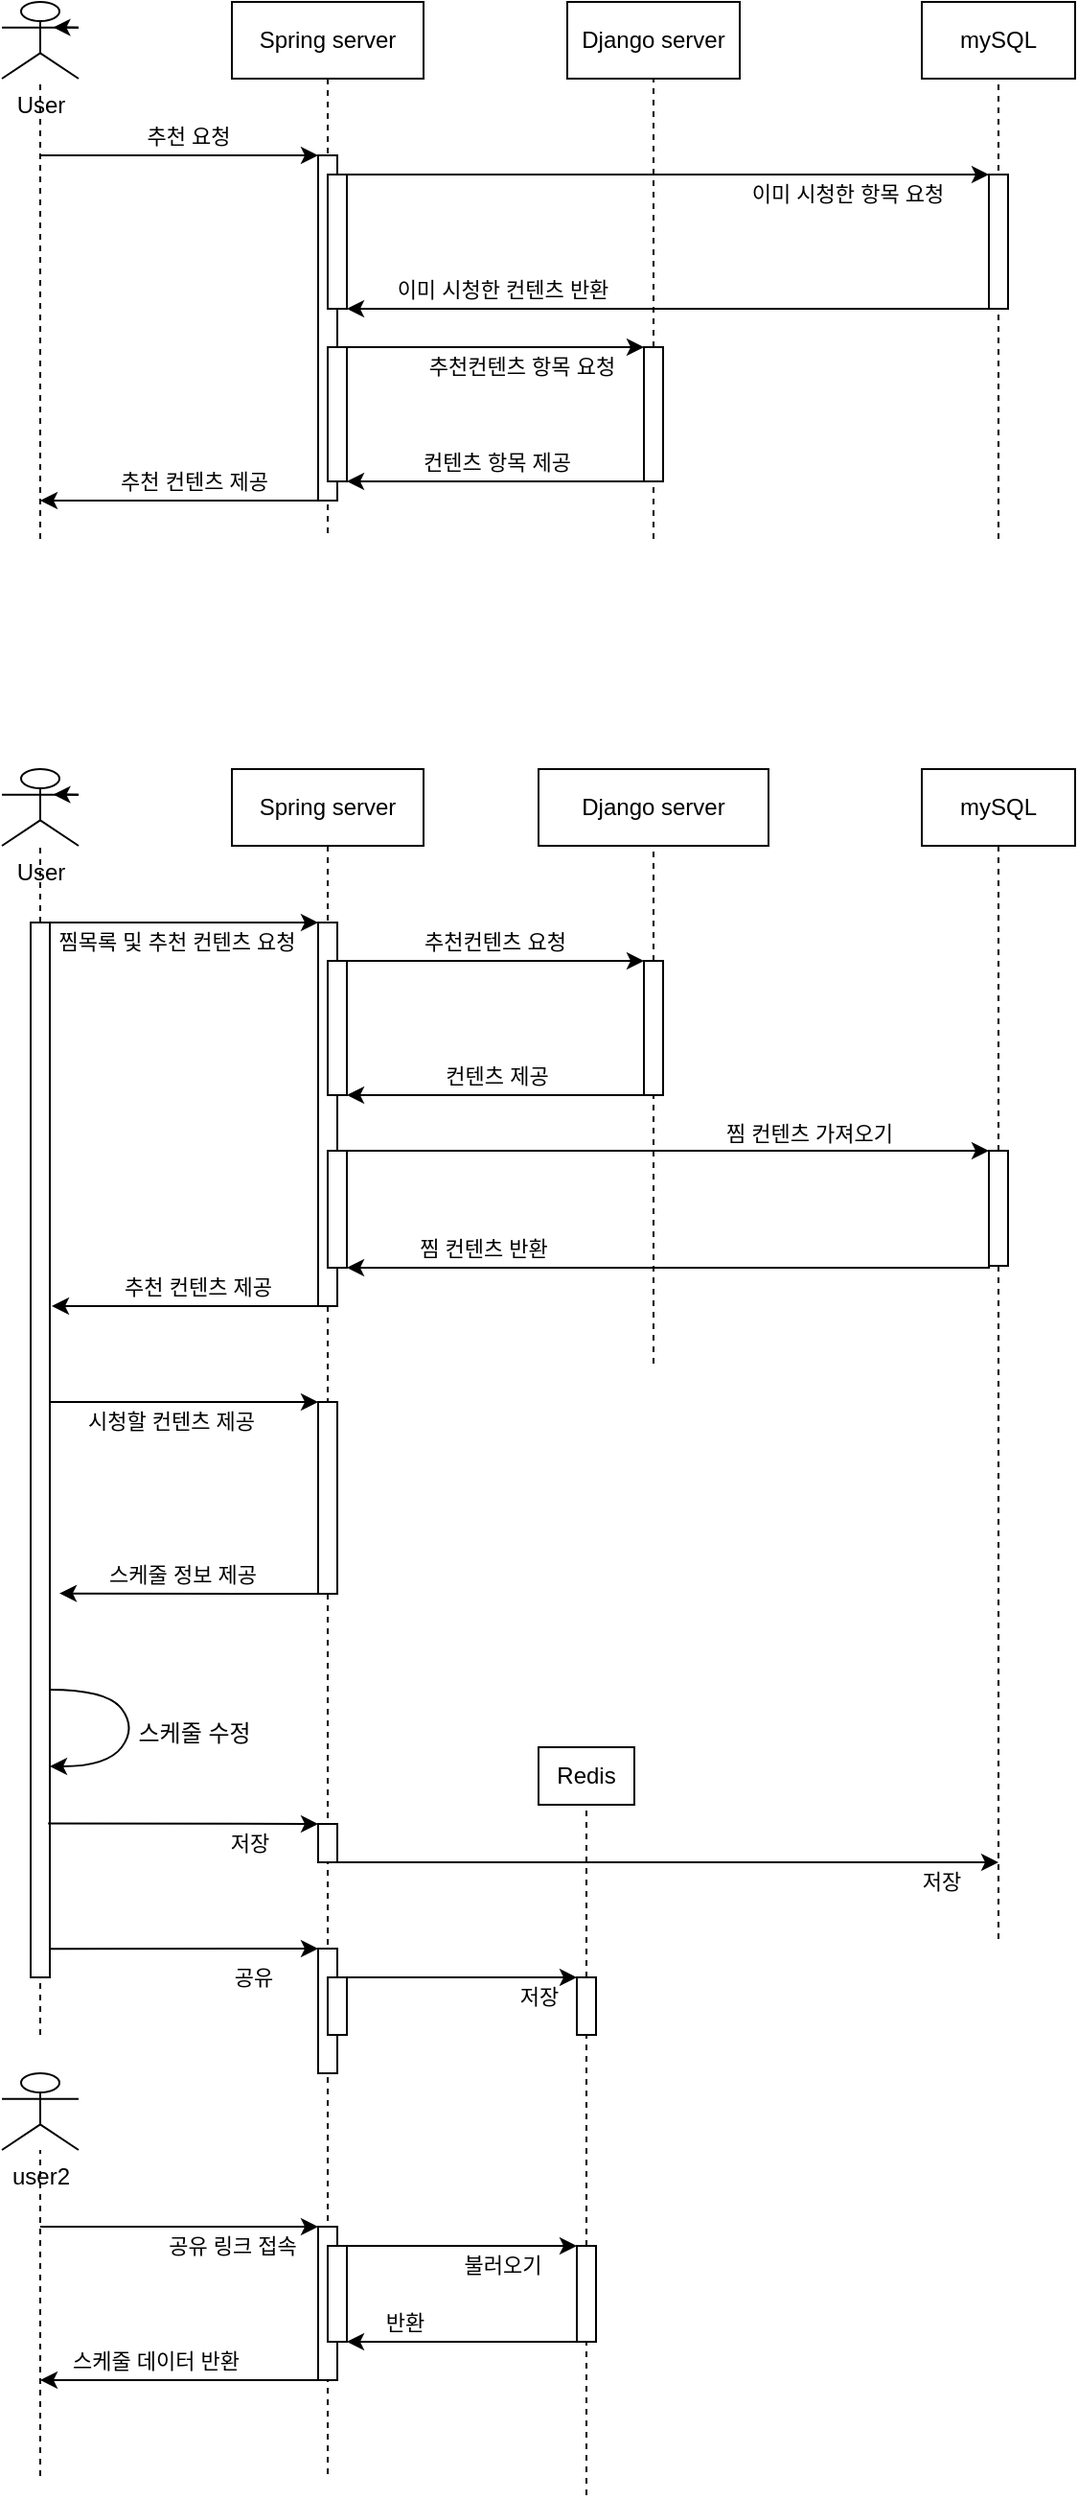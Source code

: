<mxfile version="21.1.9" type="device">
  <diagram name="Page-1" id="2YBvvXClWsGukQMizWep">
    <mxGraphModel dx="2647" dy="1720" grid="1" gridSize="10" guides="1" tooltips="1" connect="1" arrows="1" fold="1" page="1" pageScale="1" pageWidth="1169" pageHeight="1654" math="0" shadow="0">
      <root>
        <mxCell id="0" />
        <mxCell id="1" parent="0" />
        <mxCell id="aM9ryv3xv72pqoxQDRHE-1" value="Spring server" style="shape=umlLifeline;perimeter=lifelinePerimeter;whiteSpace=wrap;html=1;container=0;dropTarget=0;collapsible=0;recursiveResize=0;outlineConnect=0;portConstraint=eastwest;newEdgeStyle={&quot;edgeStyle&quot;:&quot;elbowEdgeStyle&quot;,&quot;elbow&quot;:&quot;vertical&quot;,&quot;curved&quot;:0,&quot;rounded&quot;:0};" parent="1" vertex="1">
          <mxGeometry x="160" y="40" width="100" height="280" as="geometry" />
        </mxCell>
        <mxCell id="nUnKRfpGAMwcMMi6JmfX-3" value="User" style="shape=umlActor;verticalLabelPosition=bottom;verticalAlign=top;html=1;outlineConnect=0;fillStyle=auto;" parent="1" vertex="1">
          <mxGeometry x="40" y="40" width="40" height="40" as="geometry" />
        </mxCell>
        <mxCell id="nUnKRfpGAMwcMMi6JmfX-4" value="" style="endArrow=none;dashed=1;html=1;rounded=0;" parent="1" target="nUnKRfpGAMwcMMi6JmfX-3" edge="1">
          <mxGeometry width="50" height="50" relative="1" as="geometry">
            <mxPoint x="60" y="320" as="sourcePoint" />
            <mxPoint x="360" y="230" as="targetPoint" />
            <Array as="points" />
          </mxGeometry>
        </mxCell>
        <mxCell id="nUnKRfpGAMwcMMi6JmfX-5" style="edgeStyle=orthogonalEdgeStyle;rounded=0;orthogonalLoop=1;jettySize=auto;html=1;exitX=1;exitY=0.333;exitDx=0;exitDy=0;exitPerimeter=0;entryX=0.667;entryY=0.325;entryDx=0;entryDy=0;entryPerimeter=0;" parent="1" source="nUnKRfpGAMwcMMi6JmfX-3" target="nUnKRfpGAMwcMMi6JmfX-3" edge="1">
          <mxGeometry relative="1" as="geometry" />
        </mxCell>
        <mxCell id="nUnKRfpGAMwcMMi6JmfX-6" value="" style="endArrow=classic;html=1;rounded=0;entryX=0;entryY=0;entryDx=0;entryDy=0;" parent="1" target="nUnKRfpGAMwcMMi6JmfX-8" edge="1">
          <mxGeometry width="50" height="50" relative="1" as="geometry">
            <mxPoint x="60" y="120" as="sourcePoint" />
            <mxPoint x="200" y="160" as="targetPoint" />
            <Array as="points" />
          </mxGeometry>
        </mxCell>
        <mxCell id="nUnKRfpGAMwcMMi6JmfX-7" value="추천 요청" style="edgeLabel;html=1;align=center;verticalAlign=middle;resizable=0;points=[];" parent="nUnKRfpGAMwcMMi6JmfX-6" vertex="1" connectable="0">
          <mxGeometry x="0.186" y="-1" relative="1" as="geometry">
            <mxPoint x="-9" y="-11" as="offset" />
          </mxGeometry>
        </mxCell>
        <mxCell id="nUnKRfpGAMwcMMi6JmfX-8" value="" style="rounded=0;whiteSpace=wrap;html=1;" parent="1" vertex="1">
          <mxGeometry x="205" y="120" width="10" height="180" as="geometry" />
        </mxCell>
        <mxCell id="nUnKRfpGAMwcMMi6JmfX-9" value="" style="rounded=0;whiteSpace=wrap;html=1;" parent="1" vertex="1">
          <mxGeometry x="210" y="220" width="10" height="70" as="geometry" />
        </mxCell>
        <mxCell id="nUnKRfpGAMwcMMi6JmfX-10" value="Django server" style="rounded=0;whiteSpace=wrap;html=1;" parent="1" vertex="1">
          <mxGeometry x="335" y="40" width="90" height="40" as="geometry" />
        </mxCell>
        <mxCell id="nUnKRfpGAMwcMMi6JmfX-11" value="" style="endArrow=none;dashed=1;html=1;rounded=0;" parent="1" source="nUnKRfpGAMwcMMi6JmfX-13" edge="1">
          <mxGeometry width="50" height="50" relative="1" as="geometry">
            <mxPoint x="380" y="420" as="sourcePoint" />
            <mxPoint x="380" y="80" as="targetPoint" />
            <Array as="points">
              <mxPoint x="380" y="110" />
            </Array>
          </mxGeometry>
        </mxCell>
        <mxCell id="nUnKRfpGAMwcMMi6JmfX-12" value="" style="endArrow=classic;html=1;rounded=0;exitX=1;exitY=0;exitDx=0;exitDy=0;entryX=0;entryY=0;entryDx=0;entryDy=0;" parent="1" source="nUnKRfpGAMwcMMi6JmfX-9" target="nUnKRfpGAMwcMMi6JmfX-13" edge="1">
          <mxGeometry width="50" height="50" relative="1" as="geometry">
            <mxPoint x="310" y="280" as="sourcePoint" />
            <mxPoint x="310" y="140" as="targetPoint" />
          </mxGeometry>
        </mxCell>
        <mxCell id="nUnKRfpGAMwcMMi6JmfX-15" value="추천컨텐츠 항목 요청" style="edgeLabel;html=1;align=center;verticalAlign=middle;resizable=0;points=[];" parent="nUnKRfpGAMwcMMi6JmfX-12" vertex="1" connectable="0">
          <mxGeometry x="0.321" y="-2" relative="1" as="geometry">
            <mxPoint x="-12" y="8" as="offset" />
          </mxGeometry>
        </mxCell>
        <mxCell id="nUnKRfpGAMwcMMi6JmfX-14" value="" style="endArrow=none;dashed=1;html=1;rounded=0;entryX=0.5;entryY=1;entryDx=0;entryDy=0;" parent="1" target="nUnKRfpGAMwcMMi6JmfX-13" edge="1">
          <mxGeometry width="50" height="50" relative="1" as="geometry">
            <mxPoint x="380" y="320" as="sourcePoint" />
            <mxPoint x="380" y="80" as="targetPoint" />
          </mxGeometry>
        </mxCell>
        <mxCell id="nUnKRfpGAMwcMMi6JmfX-13" value="" style="rounded=0;whiteSpace=wrap;html=1;" parent="1" vertex="1">
          <mxGeometry x="375" y="220" width="10" height="70" as="geometry" />
        </mxCell>
        <mxCell id="nUnKRfpGAMwcMMi6JmfX-16" value="" style="endArrow=classic;html=1;rounded=0;exitX=0;exitY=1;exitDx=0;exitDy=0;entryX=1;entryY=1;entryDx=0;entryDy=0;" parent="1" source="nUnKRfpGAMwcMMi6JmfX-13" target="nUnKRfpGAMwcMMi6JmfX-9" edge="1">
          <mxGeometry width="50" height="50" relative="1" as="geometry">
            <mxPoint x="310" y="280" as="sourcePoint" />
            <mxPoint x="360" y="230" as="targetPoint" />
          </mxGeometry>
        </mxCell>
        <mxCell id="nUnKRfpGAMwcMMi6JmfX-17" value="컨텐츠 항목 제공" style="edgeLabel;html=1;align=center;verticalAlign=middle;resizable=0;points=[];" parent="nUnKRfpGAMwcMMi6JmfX-16" vertex="1" connectable="0">
          <mxGeometry x="0.142" y="-2" relative="1" as="geometry">
            <mxPoint x="11" y="-8" as="offset" />
          </mxGeometry>
        </mxCell>
        <mxCell id="nUnKRfpGAMwcMMi6JmfX-18" value="" style="endArrow=classic;html=1;rounded=0;exitX=0;exitY=1;exitDx=0;exitDy=0;" parent="1" source="nUnKRfpGAMwcMMi6JmfX-8" edge="1">
          <mxGeometry width="50" height="50" relative="1" as="geometry">
            <mxPoint x="310" y="280" as="sourcePoint" />
            <mxPoint x="60" y="300" as="targetPoint" />
          </mxGeometry>
        </mxCell>
        <mxCell id="nUnKRfpGAMwcMMi6JmfX-19" value="추천 컨텐츠 제공" style="edgeLabel;html=1;align=center;verticalAlign=middle;resizable=0;points=[];" parent="nUnKRfpGAMwcMMi6JmfX-18" vertex="1" connectable="0">
          <mxGeometry x="-0.375" y="-1" relative="1" as="geometry">
            <mxPoint x="-20" y="-9" as="offset" />
          </mxGeometry>
        </mxCell>
        <mxCell id="nUnKRfpGAMwcMMi6JmfX-20" value="Spring server" style="shape=umlLifeline;perimeter=lifelinePerimeter;whiteSpace=wrap;html=1;container=0;dropTarget=0;collapsible=0;recursiveResize=0;outlineConnect=0;portConstraint=eastwest;newEdgeStyle={&quot;edgeStyle&quot;:&quot;elbowEdgeStyle&quot;,&quot;elbow&quot;:&quot;vertical&quot;,&quot;curved&quot;:0,&quot;rounded&quot;:0};" parent="1" vertex="1">
          <mxGeometry x="160" y="440" width="100" height="890" as="geometry" />
        </mxCell>
        <mxCell id="nUnKRfpGAMwcMMi6JmfX-21" value="User" style="shape=umlActor;verticalLabelPosition=bottom;verticalAlign=top;html=1;outlineConnect=0;fillStyle=auto;" parent="1" vertex="1">
          <mxGeometry x="40" y="440" width="40" height="40" as="geometry" />
        </mxCell>
        <mxCell id="nUnKRfpGAMwcMMi6JmfX-22" value="" style="endArrow=none;dashed=1;html=1;rounded=0;" parent="1" source="nUnKRfpGAMwcMMi6JmfX-73" target="nUnKRfpGAMwcMMi6JmfX-21" edge="1">
          <mxGeometry width="50" height="50" relative="1" as="geometry">
            <mxPoint x="60" y="1210" as="sourcePoint" />
            <mxPoint x="360" y="630" as="targetPoint" />
            <Array as="points" />
          </mxGeometry>
        </mxCell>
        <mxCell id="nUnKRfpGAMwcMMi6JmfX-23" style="edgeStyle=orthogonalEdgeStyle;rounded=0;orthogonalLoop=1;jettySize=auto;html=1;exitX=1;exitY=0.333;exitDx=0;exitDy=0;exitPerimeter=0;entryX=0.667;entryY=0.325;entryDx=0;entryDy=0;entryPerimeter=0;" parent="1" source="nUnKRfpGAMwcMMi6JmfX-21" target="nUnKRfpGAMwcMMi6JmfX-21" edge="1">
          <mxGeometry relative="1" as="geometry" />
        </mxCell>
        <mxCell id="nUnKRfpGAMwcMMi6JmfX-24" value="" style="endArrow=classic;html=1;rounded=0;entryX=0;entryY=0;entryDx=0;entryDy=0;exitX=0.75;exitY=0;exitDx=0;exitDy=0;" parent="1" source="nUnKRfpGAMwcMMi6JmfX-73" target="nUnKRfpGAMwcMMi6JmfX-26" edge="1">
          <mxGeometry width="50" height="50" relative="1" as="geometry">
            <mxPoint x="60" y="520" as="sourcePoint" />
            <mxPoint x="200" y="560" as="targetPoint" />
            <Array as="points" />
          </mxGeometry>
        </mxCell>
        <mxCell id="nUnKRfpGAMwcMMi6JmfX-25" value="찜목록 및 추천 컨텐츠 요청" style="edgeLabel;html=1;align=center;verticalAlign=middle;resizable=0;points=[];" parent="nUnKRfpGAMwcMMi6JmfX-24" vertex="1" connectable="0">
          <mxGeometry x="0.186" y="-1" relative="1" as="geometry">
            <mxPoint x="-16" y="9" as="offset" />
          </mxGeometry>
        </mxCell>
        <mxCell id="nUnKRfpGAMwcMMi6JmfX-26" value="" style="rounded=0;whiteSpace=wrap;html=1;" parent="1" vertex="1">
          <mxGeometry x="205" y="520" width="10" height="200" as="geometry" />
        </mxCell>
        <mxCell id="nUnKRfpGAMwcMMi6JmfX-27" value="" style="rounded=0;whiteSpace=wrap;html=1;" parent="1" vertex="1">
          <mxGeometry x="210" y="540" width="10" height="70" as="geometry" />
        </mxCell>
        <mxCell id="nUnKRfpGAMwcMMi6JmfX-28" value="Django server" style="rounded=0;whiteSpace=wrap;html=1;" parent="1" vertex="1">
          <mxGeometry x="320" y="440" width="120" height="40" as="geometry" />
        </mxCell>
        <mxCell id="nUnKRfpGAMwcMMi6JmfX-29" value="" style="endArrow=none;dashed=1;html=1;rounded=0;" parent="1" source="nUnKRfpGAMwcMMi6JmfX-33" edge="1">
          <mxGeometry width="50" height="50" relative="1" as="geometry">
            <mxPoint x="380" y="820" as="sourcePoint" />
            <mxPoint x="380" y="480" as="targetPoint" />
            <Array as="points">
              <mxPoint x="380" y="510" />
            </Array>
          </mxGeometry>
        </mxCell>
        <mxCell id="nUnKRfpGAMwcMMi6JmfX-30" value="" style="endArrow=classic;html=1;rounded=0;exitX=1;exitY=0;exitDx=0;exitDy=0;entryX=0;entryY=0;entryDx=0;entryDy=0;" parent="1" source="nUnKRfpGAMwcMMi6JmfX-27" target="nUnKRfpGAMwcMMi6JmfX-33" edge="1">
          <mxGeometry width="50" height="50" relative="1" as="geometry">
            <mxPoint x="310" y="680" as="sourcePoint" />
            <mxPoint x="310" y="540" as="targetPoint" />
          </mxGeometry>
        </mxCell>
        <mxCell id="nUnKRfpGAMwcMMi6JmfX-31" value="추천컨텐츠 요청" style="edgeLabel;html=1;align=center;verticalAlign=middle;resizable=0;points=[];" parent="nUnKRfpGAMwcMMi6JmfX-30" vertex="1" connectable="0">
          <mxGeometry x="0.321" y="-2" relative="1" as="geometry">
            <mxPoint x="-26" y="-12" as="offset" />
          </mxGeometry>
        </mxCell>
        <mxCell id="nUnKRfpGAMwcMMi6JmfX-32" value="" style="endArrow=none;dashed=1;html=1;rounded=0;entryX=0.5;entryY=1;entryDx=0;entryDy=0;" parent="1" target="nUnKRfpGAMwcMMi6JmfX-33" edge="1">
          <mxGeometry width="50" height="50" relative="1" as="geometry">
            <mxPoint x="380" y="750" as="sourcePoint" />
            <mxPoint x="380" y="480" as="targetPoint" />
          </mxGeometry>
        </mxCell>
        <mxCell id="nUnKRfpGAMwcMMi6JmfX-33" value="" style="rounded=0;whiteSpace=wrap;html=1;" parent="1" vertex="1">
          <mxGeometry x="375" y="540" width="10" height="70" as="geometry" />
        </mxCell>
        <mxCell id="nUnKRfpGAMwcMMi6JmfX-34" value="" style="endArrow=classic;html=1;rounded=0;exitX=0;exitY=1;exitDx=0;exitDy=0;entryX=1;entryY=1;entryDx=0;entryDy=0;" parent="1" source="nUnKRfpGAMwcMMi6JmfX-33" target="nUnKRfpGAMwcMMi6JmfX-27" edge="1">
          <mxGeometry width="50" height="50" relative="1" as="geometry">
            <mxPoint x="310" y="680" as="sourcePoint" />
            <mxPoint x="360" y="630" as="targetPoint" />
          </mxGeometry>
        </mxCell>
        <mxCell id="nUnKRfpGAMwcMMi6JmfX-35" value="컨텐츠 제공" style="edgeLabel;html=1;align=center;verticalAlign=middle;resizable=0;points=[];" parent="nUnKRfpGAMwcMMi6JmfX-34" vertex="1" connectable="0">
          <mxGeometry x="0.142" y="-2" relative="1" as="geometry">
            <mxPoint x="11" y="-8" as="offset" />
          </mxGeometry>
        </mxCell>
        <mxCell id="nUnKRfpGAMwcMMi6JmfX-36" value="" style="endArrow=classic;html=1;rounded=0;exitX=0;exitY=1;exitDx=0;exitDy=0;" parent="1" source="nUnKRfpGAMwcMMi6JmfX-26" edge="1">
          <mxGeometry width="50" height="50" relative="1" as="geometry">
            <mxPoint x="191" y="720.0" as="sourcePoint" />
            <mxPoint x="66" y="720" as="targetPoint" />
          </mxGeometry>
        </mxCell>
        <mxCell id="nUnKRfpGAMwcMMi6JmfX-37" value="추천 컨텐츠 제공" style="edgeLabel;html=1;align=center;verticalAlign=middle;resizable=0;points=[];" parent="nUnKRfpGAMwcMMi6JmfX-36" vertex="1" connectable="0">
          <mxGeometry x="-0.375" y="-1" relative="1" as="geometry">
            <mxPoint x="-20" y="-9" as="offset" />
          </mxGeometry>
        </mxCell>
        <mxCell id="nUnKRfpGAMwcMMi6JmfX-38" value="mySQL" style="rounded=0;whiteSpace=wrap;html=1;" parent="1" vertex="1">
          <mxGeometry x="520" y="440" width="80" height="40" as="geometry" />
        </mxCell>
        <mxCell id="nUnKRfpGAMwcMMi6JmfX-39" value="" style="endArrow=none;dashed=1;html=1;rounded=0;entryX=0.5;entryY=1;entryDx=0;entryDy=0;" parent="1" source="nUnKRfpGAMwcMMi6JmfX-40" target="nUnKRfpGAMwcMMi6JmfX-38" edge="1">
          <mxGeometry width="50" height="50" relative="1" as="geometry">
            <mxPoint x="560" y="720" as="sourcePoint" />
            <mxPoint x="370" y="490" as="targetPoint" />
          </mxGeometry>
        </mxCell>
        <mxCell id="nUnKRfpGAMwcMMi6JmfX-46" style="edgeStyle=orthogonalEdgeStyle;rounded=0;orthogonalLoop=1;jettySize=auto;html=1;exitX=0;exitY=1;exitDx=0;exitDy=0;entryX=1;entryY=1;entryDx=0;entryDy=0;" parent="1" source="nUnKRfpGAMwcMMi6JmfX-40" target="nUnKRfpGAMwcMMi6JmfX-45" edge="1">
          <mxGeometry relative="1" as="geometry">
            <Array as="points">
              <mxPoint x="555" y="700" />
            </Array>
          </mxGeometry>
        </mxCell>
        <mxCell id="nUnKRfpGAMwcMMi6JmfX-48" value="찜 컨텐츠 반환" style="edgeLabel;html=1;align=center;verticalAlign=middle;resizable=0;points=[];" parent="nUnKRfpGAMwcMMi6JmfX-46" vertex="1" connectable="0">
          <mxGeometry x="-0.395" y="1" relative="1" as="geometry">
            <mxPoint x="-164" y="-11" as="offset" />
          </mxGeometry>
        </mxCell>
        <mxCell id="nUnKRfpGAMwcMMi6JmfX-40" value="" style="rounded=0;whiteSpace=wrap;html=1;" parent="1" vertex="1">
          <mxGeometry x="555" y="639" width="10" height="60" as="geometry" />
        </mxCell>
        <mxCell id="nUnKRfpGAMwcMMi6JmfX-42" value="" style="endArrow=classic;html=1;rounded=0;entryX=0;entryY=0;entryDx=0;entryDy=0;exitX=1;exitY=0;exitDx=0;exitDy=0;" parent="1" source="nUnKRfpGAMwcMMi6JmfX-45" target="nUnKRfpGAMwcMMi6JmfX-40" edge="1">
          <mxGeometry width="50" height="50" relative="1" as="geometry">
            <mxPoint x="280" y="700" as="sourcePoint" />
            <mxPoint x="370" y="690" as="targetPoint" />
          </mxGeometry>
        </mxCell>
        <mxCell id="nUnKRfpGAMwcMMi6JmfX-47" value="찜 컨텐츠 가져오기" style="edgeLabel;html=1;align=center;verticalAlign=middle;resizable=0;points=[];" parent="nUnKRfpGAMwcMMi6JmfX-42" vertex="1" connectable="0">
          <mxGeometry x="-0.598" y="2" relative="1" as="geometry">
            <mxPoint x="173" y="-7" as="offset" />
          </mxGeometry>
        </mxCell>
        <mxCell id="nUnKRfpGAMwcMMi6JmfX-45" value="" style="rounded=0;whiteSpace=wrap;html=1;" parent="1" vertex="1">
          <mxGeometry x="210" y="639" width="10" height="61" as="geometry" />
        </mxCell>
        <mxCell id="nUnKRfpGAMwcMMi6JmfX-49" value="mySQL" style="rounded=0;whiteSpace=wrap;html=1;" parent="1" vertex="1">
          <mxGeometry x="520" y="40" width="80" height="40" as="geometry" />
        </mxCell>
        <mxCell id="nUnKRfpGAMwcMMi6JmfX-50" value="" style="endArrow=none;dashed=1;html=1;rounded=0;entryX=0.5;entryY=1;entryDx=0;entryDy=0;" parent="1" target="nUnKRfpGAMwcMMi6JmfX-49" edge="1">
          <mxGeometry width="50" height="50" relative="1" as="geometry">
            <mxPoint x="560" y="320" as="sourcePoint" />
            <mxPoint x="370" y="50" as="targetPoint" />
          </mxGeometry>
        </mxCell>
        <mxCell id="nUnKRfpGAMwcMMi6JmfX-52" value="" style="rounded=0;whiteSpace=wrap;html=1;" parent="1" vertex="1">
          <mxGeometry x="210" y="130" width="10" height="70" as="geometry" />
        </mxCell>
        <mxCell id="nUnKRfpGAMwcMMi6JmfX-55" style="edgeStyle=orthogonalEdgeStyle;rounded=0;orthogonalLoop=1;jettySize=auto;html=1;exitX=0;exitY=1;exitDx=0;exitDy=0;entryX=1;entryY=1;entryDx=0;entryDy=0;" parent="1" source="nUnKRfpGAMwcMMi6JmfX-53" target="nUnKRfpGAMwcMMi6JmfX-52" edge="1">
          <mxGeometry relative="1" as="geometry">
            <Array as="points">
              <mxPoint x="390" y="200" />
              <mxPoint x="390" y="200" />
            </Array>
          </mxGeometry>
        </mxCell>
        <mxCell id="nUnKRfpGAMwcMMi6JmfX-57" value="이미 시청한 컨텐츠 반환" style="edgeLabel;html=1;align=center;verticalAlign=middle;resizable=0;points=[];" parent="nUnKRfpGAMwcMMi6JmfX-55" vertex="1" connectable="0">
          <mxGeometry x="-0.339" y="3" relative="1" as="geometry">
            <mxPoint x="-144" y="-13" as="offset" />
          </mxGeometry>
        </mxCell>
        <mxCell id="nUnKRfpGAMwcMMi6JmfX-53" value="" style="rounded=0;whiteSpace=wrap;html=1;" parent="1" vertex="1">
          <mxGeometry x="555" y="130" width="10" height="70" as="geometry" />
        </mxCell>
        <mxCell id="nUnKRfpGAMwcMMi6JmfX-54" value="" style="endArrow=classic;html=1;rounded=0;exitX=1;exitY=0;exitDx=0;exitDy=0;entryX=0;entryY=0;entryDx=0;entryDy=0;" parent="1" source="nUnKRfpGAMwcMMi6JmfX-52" target="nUnKRfpGAMwcMMi6JmfX-53" edge="1">
          <mxGeometry width="50" height="50" relative="1" as="geometry">
            <mxPoint x="320" y="200" as="sourcePoint" />
            <mxPoint x="370" y="150" as="targetPoint" />
          </mxGeometry>
        </mxCell>
        <mxCell id="nUnKRfpGAMwcMMi6JmfX-56" value="이미 시청한 항목 요청" style="edgeLabel;html=1;align=center;verticalAlign=middle;resizable=0;points=[];" parent="nUnKRfpGAMwcMMi6JmfX-54" vertex="1" connectable="0">
          <mxGeometry x="0.333" y="2" relative="1" as="geometry">
            <mxPoint x="37" y="12" as="offset" />
          </mxGeometry>
        </mxCell>
        <mxCell id="nUnKRfpGAMwcMMi6JmfX-59" value="" style="endArrow=classic;html=1;rounded=0;entryX=0;entryY=0;entryDx=0;entryDy=0;" parent="1" target="nUnKRfpGAMwcMMi6JmfX-62" edge="1">
          <mxGeometry width="50" height="50" relative="1" as="geometry">
            <mxPoint x="60" y="770" as="sourcePoint" />
            <mxPoint x="200" y="770" as="targetPoint" />
          </mxGeometry>
        </mxCell>
        <mxCell id="nUnKRfpGAMwcMMi6JmfX-60" value="시청할 컨텐츠 제공" style="edgeLabel;html=1;align=center;verticalAlign=middle;resizable=0;points=[];" parent="nUnKRfpGAMwcMMi6JmfX-59" vertex="1" connectable="0">
          <mxGeometry x="0.142" y="1" relative="1" as="geometry">
            <mxPoint x="-15" y="11" as="offset" />
          </mxGeometry>
        </mxCell>
        <mxCell id="nUnKRfpGAMwcMMi6JmfX-70" style="edgeStyle=orthogonalEdgeStyle;rounded=0;orthogonalLoop=1;jettySize=auto;html=1;exitX=0;exitY=1;exitDx=0;exitDy=0;entryX=1.5;entryY=0.636;entryDx=0;entryDy=0;entryPerimeter=0;" parent="1" source="nUnKRfpGAMwcMMi6JmfX-62" target="nUnKRfpGAMwcMMi6JmfX-73" edge="1">
          <mxGeometry relative="1" as="geometry">
            <mxPoint x="80" y="870" as="targetPoint" />
            <Array as="points">
              <mxPoint x="170" y="870" />
              <mxPoint x="170" y="870" />
            </Array>
          </mxGeometry>
        </mxCell>
        <mxCell id="nUnKRfpGAMwcMMi6JmfX-71" value="스케줄 정보 제공" style="edgeLabel;html=1;align=center;verticalAlign=middle;resizable=0;points=[];" parent="nUnKRfpGAMwcMMi6JmfX-70" vertex="1" connectable="0">
          <mxGeometry x="-0.315" y="-1" relative="1" as="geometry">
            <mxPoint x="-25" y="-9" as="offset" />
          </mxGeometry>
        </mxCell>
        <mxCell id="nUnKRfpGAMwcMMi6JmfX-62" value="" style="rounded=0;whiteSpace=wrap;html=1;" parent="1" vertex="1">
          <mxGeometry x="205" y="770" width="10" height="100" as="geometry" />
        </mxCell>
        <mxCell id="nUnKRfpGAMwcMMi6JmfX-74" value="" style="endArrow=none;dashed=1;html=1;rounded=0;" parent="1" target="nUnKRfpGAMwcMMi6JmfX-73" edge="1">
          <mxGeometry width="50" height="50" relative="1" as="geometry">
            <mxPoint x="60" y="1100" as="sourcePoint" />
            <mxPoint x="60" y="480" as="targetPoint" />
            <Array as="points" />
          </mxGeometry>
        </mxCell>
        <mxCell id="nUnKRfpGAMwcMMi6JmfX-73" value="" style="rounded=0;whiteSpace=wrap;html=1;" parent="1" vertex="1">
          <mxGeometry x="55" y="520" width="10" height="550" as="geometry" />
        </mxCell>
        <mxCell id="nUnKRfpGAMwcMMi6JmfX-76" value="" style="curved=1;endArrow=classic;html=1;rounded=0;" parent="1" edge="1">
          <mxGeometry width="50" height="50" relative="1" as="geometry">
            <mxPoint x="65" y="920" as="sourcePoint" />
            <mxPoint x="65" y="960" as="targetPoint" />
            <Array as="points">
              <mxPoint x="95" y="920" />
              <mxPoint x="110" y="940" />
              <mxPoint x="95" y="960" />
            </Array>
          </mxGeometry>
        </mxCell>
        <mxCell id="nUnKRfpGAMwcMMi6JmfX-77" value="스케줄 수정" style="text;html=1;align=center;verticalAlign=middle;resizable=0;points=[];autosize=1;strokeColor=none;fillColor=none;" parent="1" vertex="1">
          <mxGeometry x="95" y="928" width="90" height="30" as="geometry" />
        </mxCell>
        <mxCell id="nUnKRfpGAMwcMMi6JmfX-79" value="" style="rounded=0;whiteSpace=wrap;html=1;" parent="1" vertex="1">
          <mxGeometry x="205" y="990" width="10" height="20" as="geometry" />
        </mxCell>
        <mxCell id="nUnKRfpGAMwcMMi6JmfX-80" value="" style="endArrow=classic;html=1;rounded=0;entryX=0;entryY=0;entryDx=0;entryDy=0;exitX=0.91;exitY=0.854;exitDx=0;exitDy=0;exitPerimeter=0;" parent="1" source="nUnKRfpGAMwcMMi6JmfX-73" edge="1">
          <mxGeometry width="50" height="50" relative="1" as="geometry">
            <mxPoint x="70" y="990" as="sourcePoint" />
            <mxPoint x="205" y="990" as="targetPoint" />
          </mxGeometry>
        </mxCell>
        <mxCell id="nUnKRfpGAMwcMMi6JmfX-84" value="저장" style="edgeLabel;html=1;align=center;verticalAlign=middle;resizable=0;points=[];" parent="nUnKRfpGAMwcMMi6JmfX-80" vertex="1" connectable="0">
          <mxGeometry x="-0.17" y="2" relative="1" as="geometry">
            <mxPoint x="46" y="12" as="offset" />
          </mxGeometry>
        </mxCell>
        <mxCell id="nUnKRfpGAMwcMMi6JmfX-86" value="" style="endArrow=none;dashed=1;html=1;rounded=0;entryX=0.5;entryY=1;entryDx=0;entryDy=0;" parent="1" target="nUnKRfpGAMwcMMi6JmfX-40" edge="1">
          <mxGeometry width="50" height="50" relative="1" as="geometry">
            <mxPoint x="560" y="1050" as="sourcePoint" />
            <mxPoint x="370" y="690" as="targetPoint" />
          </mxGeometry>
        </mxCell>
        <mxCell id="nUnKRfpGAMwcMMi6JmfX-87" value="" style="endArrow=classic;html=1;rounded=0;exitX=1;exitY=1;exitDx=0;exitDy=0;" parent="1" source="nUnKRfpGAMwcMMi6JmfX-79" edge="1">
          <mxGeometry width="50" height="50" relative="1" as="geometry">
            <mxPoint x="360" y="990" as="sourcePoint" />
            <mxPoint x="560" y="1010" as="targetPoint" />
          </mxGeometry>
        </mxCell>
        <mxCell id="nUnKRfpGAMwcMMi6JmfX-88" value="저장" style="edgeLabel;html=1;align=center;verticalAlign=middle;resizable=0;points=[];" parent="nUnKRfpGAMwcMMi6JmfX-87" vertex="1" connectable="0">
          <mxGeometry x="0.256" y="-1" relative="1" as="geometry">
            <mxPoint x="98" y="9" as="offset" />
          </mxGeometry>
        </mxCell>
        <mxCell id="nUnKRfpGAMwcMMi6JmfX-89" value="Redis" style="rounded=0;whiteSpace=wrap;html=1;" parent="1" vertex="1">
          <mxGeometry x="320" y="950" width="50" height="30" as="geometry" />
        </mxCell>
        <mxCell id="nUnKRfpGAMwcMMi6JmfX-90" value="" style="endArrow=none;dashed=1;html=1;rounded=0;entryX=0.5;entryY=1;entryDx=0;entryDy=0;" parent="1" source="nUnKRfpGAMwcMMi6JmfX-96" target="nUnKRfpGAMwcMMi6JmfX-89" edge="1">
          <mxGeometry width="50" height="50" relative="1" as="geometry">
            <mxPoint x="345" y="1210" as="sourcePoint" />
            <mxPoint x="320" y="950" as="targetPoint" />
          </mxGeometry>
        </mxCell>
        <mxCell id="nUnKRfpGAMwcMMi6JmfX-91" value="" style="endArrow=classic;html=1;rounded=0;exitX=0.986;exitY=0.973;exitDx=0;exitDy=0;exitPerimeter=0;entryX=0;entryY=0;entryDx=0;entryDy=0;" parent="1" source="nUnKRfpGAMwcMMi6JmfX-73" target="nUnKRfpGAMwcMMi6JmfX-92" edge="1">
          <mxGeometry width="50" height="50" relative="1" as="geometry">
            <mxPoint x="220" y="1050" as="sourcePoint" />
            <mxPoint x="320" y="1055" as="targetPoint" />
          </mxGeometry>
        </mxCell>
        <mxCell id="nUnKRfpGAMwcMMi6JmfX-99" value="공유" style="edgeLabel;html=1;align=center;verticalAlign=middle;resizable=0;points=[];" parent="nUnKRfpGAMwcMMi6JmfX-91" vertex="1" connectable="0">
          <mxGeometry x="0.25" y="-1" relative="1" as="geometry">
            <mxPoint x="18" y="14" as="offset" />
          </mxGeometry>
        </mxCell>
        <mxCell id="nUnKRfpGAMwcMMi6JmfX-92" value="" style="rounded=0;whiteSpace=wrap;html=1;" parent="1" vertex="1">
          <mxGeometry x="205" y="1055" width="10" height="65" as="geometry" />
        </mxCell>
        <mxCell id="nUnKRfpGAMwcMMi6JmfX-98" style="edgeStyle=orthogonalEdgeStyle;rounded=0;orthogonalLoop=1;jettySize=auto;html=1;exitX=1;exitY=0;exitDx=0;exitDy=0;entryX=0;entryY=0;entryDx=0;entryDy=0;" parent="1" source="nUnKRfpGAMwcMMi6JmfX-95" target="nUnKRfpGAMwcMMi6JmfX-96" edge="1">
          <mxGeometry relative="1" as="geometry">
            <mxPoint x="330" y="1070.143" as="targetPoint" />
            <Array as="points">
              <mxPoint x="280" y="1070" />
              <mxPoint x="280" y="1070" />
            </Array>
          </mxGeometry>
        </mxCell>
        <mxCell id="nUnKRfpGAMwcMMi6JmfX-100" value="저장" style="edgeLabel;html=1;align=center;verticalAlign=middle;resizable=0;points=[];" parent="nUnKRfpGAMwcMMi6JmfX-98" vertex="1" connectable="0">
          <mxGeometry x="0.246" relative="1" as="geometry">
            <mxPoint x="25" y="10" as="offset" />
          </mxGeometry>
        </mxCell>
        <mxCell id="nUnKRfpGAMwcMMi6JmfX-95" value="" style="rounded=0;whiteSpace=wrap;html=1;" parent="1" vertex="1">
          <mxGeometry x="210" y="1070" width="10" height="30" as="geometry" />
        </mxCell>
        <mxCell id="nUnKRfpGAMwcMMi6JmfX-97" value="" style="endArrow=none;dashed=1;html=1;rounded=0;entryX=0.5;entryY=1;entryDx=0;entryDy=0;" parent="1" source="nUnKRfpGAMwcMMi6JmfX-112" target="nUnKRfpGAMwcMMi6JmfX-96" edge="1">
          <mxGeometry width="50" height="50" relative="1" as="geometry">
            <mxPoint x="345" y="1340" as="sourcePoint" />
            <mxPoint x="345" y="910" as="targetPoint" />
          </mxGeometry>
        </mxCell>
        <mxCell id="nUnKRfpGAMwcMMi6JmfX-96" value="" style="rounded=0;whiteSpace=wrap;html=1;" parent="1" vertex="1">
          <mxGeometry x="340" y="1070" width="10" height="30" as="geometry" />
        </mxCell>
        <mxCell id="nUnKRfpGAMwcMMi6JmfX-101" value="user2" style="shape=umlActor;verticalLabelPosition=bottom;verticalAlign=top;html=1;outlineConnect=0;" parent="1" vertex="1">
          <mxGeometry x="40" y="1120" width="40" height="40" as="geometry" />
        </mxCell>
        <mxCell id="nUnKRfpGAMwcMMi6JmfX-103" value="" style="endArrow=none;dashed=1;html=1;rounded=0;" parent="1" target="nUnKRfpGAMwcMMi6JmfX-101" edge="1">
          <mxGeometry width="50" height="50" relative="1" as="geometry">
            <mxPoint x="60" y="1330" as="sourcePoint" />
            <mxPoint x="60" y="1190" as="targetPoint" />
          </mxGeometry>
        </mxCell>
        <mxCell id="nUnKRfpGAMwcMMi6JmfX-105" value="" style="endArrow=classic;html=1;rounded=0;entryX=0;entryY=0;entryDx=0;entryDy=0;" parent="1" target="nUnKRfpGAMwcMMi6JmfX-106" edge="1">
          <mxGeometry width="50" height="50" relative="1" as="geometry">
            <mxPoint x="60" y="1200" as="sourcePoint" />
            <mxPoint x="145" y="1170" as="targetPoint" />
          </mxGeometry>
        </mxCell>
        <mxCell id="nUnKRfpGAMwcMMi6JmfX-107" value="공유 링크 접속" style="edgeLabel;html=1;align=center;verticalAlign=middle;resizable=0;points=[];" parent="nUnKRfpGAMwcMMi6JmfX-105" vertex="1" connectable="0">
          <mxGeometry x="0.382" y="1" relative="1" as="geometry">
            <mxPoint y="11" as="offset" />
          </mxGeometry>
        </mxCell>
        <mxCell id="nUnKRfpGAMwcMMi6JmfX-106" value="" style="rounded=0;whiteSpace=wrap;html=1;" parent="1" vertex="1">
          <mxGeometry x="205" y="1200" width="10" height="80" as="geometry" />
        </mxCell>
        <mxCell id="nUnKRfpGAMwcMMi6JmfX-108" value="" style="rounded=0;whiteSpace=wrap;html=1;" parent="1" vertex="1">
          <mxGeometry x="210" y="1210" width="10" height="50" as="geometry" />
        </mxCell>
        <mxCell id="nUnKRfpGAMwcMMi6JmfX-109" value="" style="endArrow=classic;html=1;rounded=0;exitX=1;exitY=0;exitDx=0;exitDy=0;" parent="1" source="nUnKRfpGAMwcMMi6JmfX-108" edge="1">
          <mxGeometry width="50" height="50" relative="1" as="geometry">
            <mxPoint x="270" y="1260" as="sourcePoint" />
            <mxPoint x="340" y="1210" as="targetPoint" />
          </mxGeometry>
        </mxCell>
        <mxCell id="nUnKRfpGAMwcMMi6JmfX-114" value="불러오기" style="edgeLabel;html=1;align=center;verticalAlign=middle;resizable=0;points=[];" parent="nUnKRfpGAMwcMMi6JmfX-109" vertex="1" connectable="0">
          <mxGeometry x="-0.423" y="-3" relative="1" as="geometry">
            <mxPoint x="46" y="7" as="offset" />
          </mxGeometry>
        </mxCell>
        <mxCell id="nUnKRfpGAMwcMMi6JmfX-110" value="" style="endArrow=classic;html=1;rounded=0;entryX=1;entryY=1;entryDx=0;entryDy=0;" parent="1" target="nUnKRfpGAMwcMMi6JmfX-108" edge="1">
          <mxGeometry width="50" height="50" relative="1" as="geometry">
            <mxPoint x="344" y="1260" as="sourcePoint" />
            <mxPoint x="226" y="1260" as="targetPoint" />
          </mxGeometry>
        </mxCell>
        <mxCell id="nUnKRfpGAMwcMMi6JmfX-116" value="반환" style="edgeLabel;html=1;align=center;verticalAlign=middle;resizable=0;points=[];" parent="nUnKRfpGAMwcMMi6JmfX-110" vertex="1" connectable="0">
          <mxGeometry x="0.726" y="1" relative="1" as="geometry">
            <mxPoint x="13" y="-11" as="offset" />
          </mxGeometry>
        </mxCell>
        <mxCell id="nUnKRfpGAMwcMMi6JmfX-113" value="" style="endArrow=none;dashed=1;html=1;rounded=0;entryX=0.5;entryY=1;entryDx=0;entryDy=0;" parent="1" target="nUnKRfpGAMwcMMi6JmfX-112" edge="1">
          <mxGeometry width="50" height="50" relative="1" as="geometry">
            <mxPoint x="345" y="1340" as="sourcePoint" />
            <mxPoint x="345" y="1100" as="targetPoint" />
          </mxGeometry>
        </mxCell>
        <mxCell id="nUnKRfpGAMwcMMi6JmfX-112" value="" style="rounded=0;whiteSpace=wrap;html=1;" parent="1" vertex="1">
          <mxGeometry x="340" y="1210" width="10" height="50" as="geometry" />
        </mxCell>
        <mxCell id="nUnKRfpGAMwcMMi6JmfX-117" value="" style="endArrow=classic;html=1;rounded=0;exitX=0.25;exitY=1;exitDx=0;exitDy=0;" parent="1" source="nUnKRfpGAMwcMMi6JmfX-106" edge="1">
          <mxGeometry width="50" height="50" relative="1" as="geometry">
            <mxPoint x="110" y="1300" as="sourcePoint" />
            <mxPoint x="60" y="1280" as="targetPoint" />
          </mxGeometry>
        </mxCell>
        <mxCell id="nUnKRfpGAMwcMMi6JmfX-118" value="스케줄 데이터 반환" style="edgeLabel;html=1;align=center;verticalAlign=middle;resizable=0;points=[];" parent="nUnKRfpGAMwcMMi6JmfX-117" vertex="1" connectable="0">
          <mxGeometry x="0.769" y="2" relative="1" as="geometry">
            <mxPoint x="43" y="-12" as="offset" />
          </mxGeometry>
        </mxCell>
      </root>
    </mxGraphModel>
  </diagram>
</mxfile>
